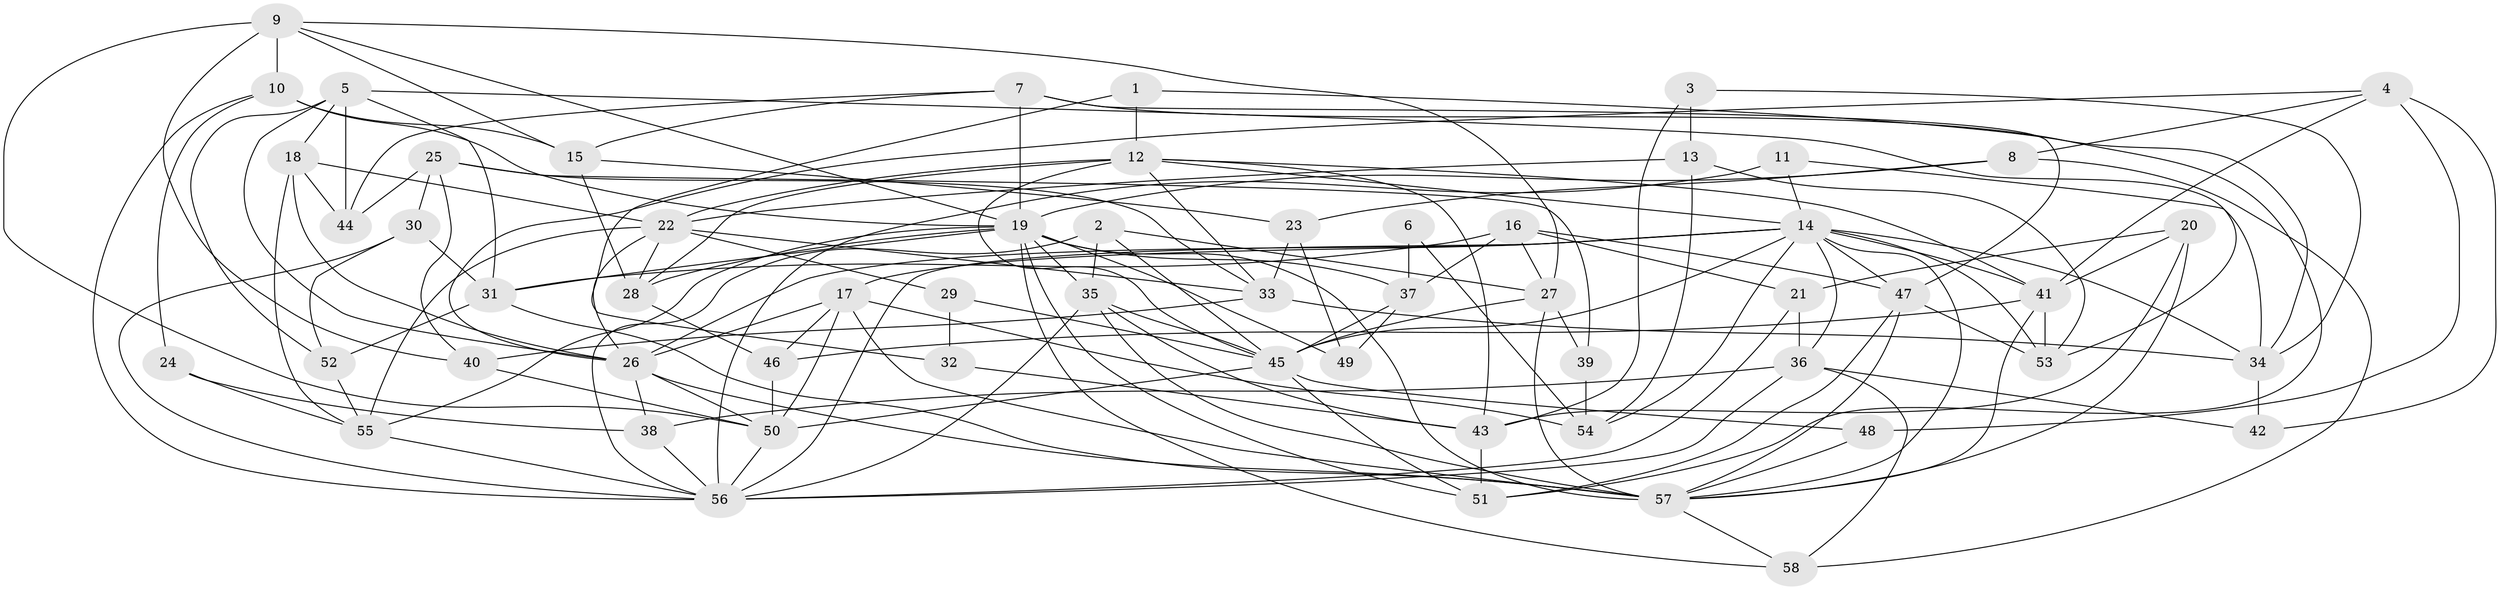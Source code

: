 // original degree distribution, {3: 0.3275862068965517, 4: 0.25, 5: 0.12931034482758622, 6: 0.08620689655172414, 2: 0.12931034482758622, 9: 0.017241379310344827, 7: 0.04310344827586207, 8: 0.017241379310344827}
// Generated by graph-tools (version 1.1) at 2025/37/03/04/25 23:37:10]
// undirected, 58 vertices, 157 edges
graph export_dot {
  node [color=gray90,style=filled];
  1;
  2;
  3;
  4;
  5;
  6;
  7;
  8;
  9;
  10;
  11;
  12;
  13;
  14;
  15;
  16;
  17;
  18;
  19;
  20;
  21;
  22;
  23;
  24;
  25;
  26;
  27;
  28;
  29;
  30;
  31;
  32;
  33;
  34;
  35;
  36;
  37;
  38;
  39;
  40;
  41;
  42;
  43;
  44;
  45;
  46;
  47;
  48;
  49;
  50;
  51;
  52;
  53;
  54;
  55;
  56;
  57;
  58;
  1 -- 12 [weight=1.0];
  1 -- 32 [weight=1.0];
  1 -- 34 [weight=1.0];
  2 -- 27 [weight=1.0];
  2 -- 35 [weight=1.0];
  2 -- 45 [weight=1.0];
  2 -- 56 [weight=1.0];
  3 -- 13 [weight=1.0];
  3 -- 34 [weight=1.0];
  3 -- 43 [weight=1.0];
  4 -- 8 [weight=1.0];
  4 -- 26 [weight=1.0];
  4 -- 41 [weight=1.0];
  4 -- 42 [weight=1.0];
  4 -- 48 [weight=1.0];
  5 -- 18 [weight=1.0];
  5 -- 26 [weight=1.0];
  5 -- 31 [weight=1.0];
  5 -- 44 [weight=1.0];
  5 -- 52 [weight=1.0];
  5 -- 53 [weight=1.0];
  6 -- 37 [weight=1.0];
  6 -- 54 [weight=1.0];
  7 -- 15 [weight=1.0];
  7 -- 19 [weight=1.0];
  7 -- 44 [weight=1.0];
  7 -- 47 [weight=1.0];
  7 -- 51 [weight=1.0];
  8 -- 19 [weight=1.0];
  8 -- 23 [weight=1.0];
  8 -- 58 [weight=1.0];
  9 -- 10 [weight=2.0];
  9 -- 15 [weight=1.0];
  9 -- 19 [weight=1.0];
  9 -- 27 [weight=1.0];
  9 -- 40 [weight=1.0];
  9 -- 50 [weight=1.0];
  10 -- 15 [weight=1.0];
  10 -- 19 [weight=1.0];
  10 -- 24 [weight=1.0];
  10 -- 56 [weight=1.0];
  11 -- 14 [weight=1.0];
  11 -- 34 [weight=1.0];
  11 -- 56 [weight=2.0];
  12 -- 14 [weight=1.0];
  12 -- 22 [weight=1.0];
  12 -- 28 [weight=2.0];
  12 -- 33 [weight=1.0];
  12 -- 41 [weight=1.0];
  12 -- 43 [weight=1.0];
  12 -- 45 [weight=1.0];
  13 -- 22 [weight=1.0];
  13 -- 53 [weight=1.0];
  13 -- 54 [weight=1.0];
  14 -- 17 [weight=1.0];
  14 -- 26 [weight=1.0];
  14 -- 34 [weight=1.0];
  14 -- 36 [weight=1.0];
  14 -- 41 [weight=1.0];
  14 -- 45 [weight=1.0];
  14 -- 47 [weight=1.0];
  14 -- 53 [weight=2.0];
  14 -- 54 [weight=1.0];
  14 -- 56 [weight=2.0];
  14 -- 57 [weight=2.0];
  15 -- 23 [weight=1.0];
  15 -- 28 [weight=1.0];
  16 -- 21 [weight=1.0];
  16 -- 27 [weight=1.0];
  16 -- 31 [weight=1.0];
  16 -- 37 [weight=1.0];
  16 -- 47 [weight=1.0];
  17 -- 26 [weight=1.0];
  17 -- 46 [weight=1.0];
  17 -- 50 [weight=1.0];
  17 -- 54 [weight=1.0];
  17 -- 57 [weight=1.0];
  18 -- 22 [weight=1.0];
  18 -- 26 [weight=1.0];
  18 -- 44 [weight=1.0];
  18 -- 55 [weight=1.0];
  19 -- 28 [weight=1.0];
  19 -- 31 [weight=1.0];
  19 -- 35 [weight=1.0];
  19 -- 37 [weight=1.0];
  19 -- 49 [weight=1.0];
  19 -- 51 [weight=1.0];
  19 -- 55 [weight=1.0];
  19 -- 57 [weight=1.0];
  19 -- 58 [weight=1.0];
  20 -- 21 [weight=1.0];
  20 -- 41 [weight=1.0];
  20 -- 43 [weight=2.0];
  20 -- 57 [weight=1.0];
  21 -- 36 [weight=1.0];
  21 -- 56 [weight=1.0];
  22 -- 26 [weight=1.0];
  22 -- 28 [weight=1.0];
  22 -- 29 [weight=1.0];
  22 -- 33 [weight=1.0];
  22 -- 55 [weight=1.0];
  23 -- 33 [weight=1.0];
  23 -- 49 [weight=1.0];
  24 -- 38 [weight=1.0];
  24 -- 55 [weight=1.0];
  25 -- 30 [weight=1.0];
  25 -- 33 [weight=1.0];
  25 -- 39 [weight=1.0];
  25 -- 40 [weight=1.0];
  25 -- 44 [weight=1.0];
  26 -- 38 [weight=1.0];
  26 -- 50 [weight=1.0];
  26 -- 57 [weight=1.0];
  27 -- 39 [weight=2.0];
  27 -- 45 [weight=1.0];
  27 -- 57 [weight=1.0];
  28 -- 46 [weight=1.0];
  29 -- 32 [weight=1.0];
  29 -- 45 [weight=1.0];
  30 -- 31 [weight=1.0];
  30 -- 52 [weight=1.0];
  30 -- 56 [weight=1.0];
  31 -- 52 [weight=1.0];
  31 -- 57 [weight=2.0];
  32 -- 43 [weight=1.0];
  33 -- 34 [weight=2.0];
  33 -- 40 [weight=1.0];
  34 -- 42 [weight=1.0];
  35 -- 43 [weight=2.0];
  35 -- 45 [weight=1.0];
  35 -- 56 [weight=1.0];
  35 -- 57 [weight=2.0];
  36 -- 38 [weight=1.0];
  36 -- 42 [weight=1.0];
  36 -- 56 [weight=1.0];
  36 -- 58 [weight=1.0];
  37 -- 45 [weight=1.0];
  37 -- 49 [weight=1.0];
  38 -- 56 [weight=1.0];
  39 -- 54 [weight=1.0];
  40 -- 50 [weight=1.0];
  41 -- 46 [weight=1.0];
  41 -- 53 [weight=1.0];
  41 -- 57 [weight=1.0];
  43 -- 51 [weight=1.0];
  45 -- 48 [weight=1.0];
  45 -- 50 [weight=1.0];
  45 -- 51 [weight=1.0];
  46 -- 50 [weight=2.0];
  47 -- 51 [weight=1.0];
  47 -- 53 [weight=1.0];
  47 -- 57 [weight=1.0];
  48 -- 57 [weight=2.0];
  50 -- 56 [weight=1.0];
  52 -- 55 [weight=1.0];
  55 -- 56 [weight=1.0];
  57 -- 58 [weight=1.0];
}
